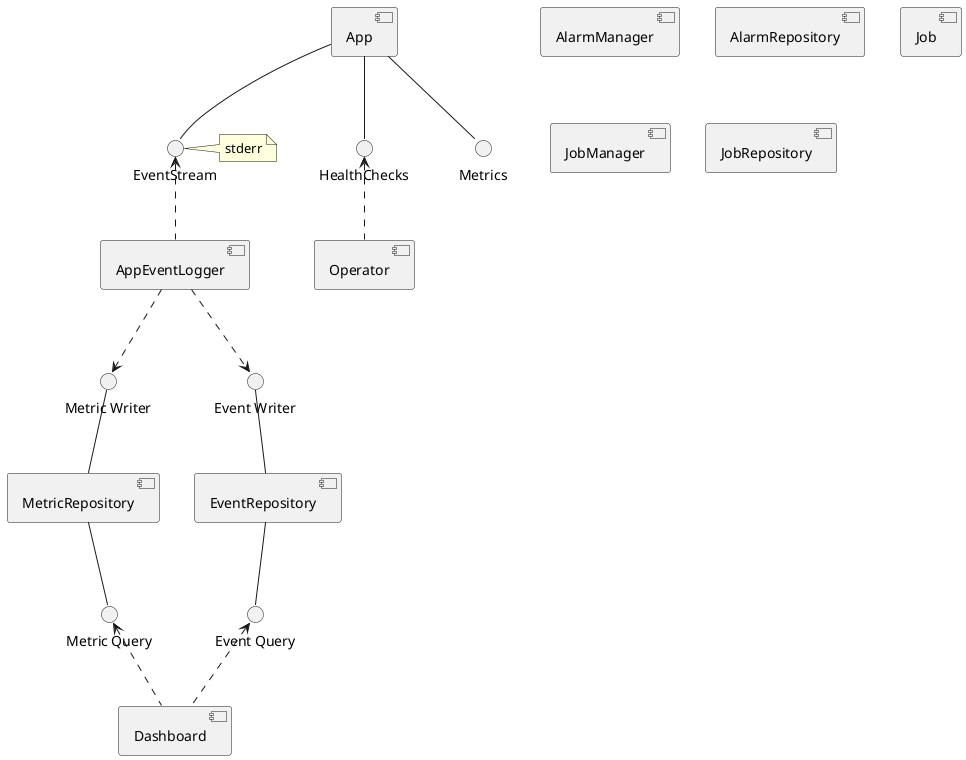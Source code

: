 @startuml

interface "Event Stream" as EventStream
interface EventStream
interface Metrics

interface "Event Writer" as EventWriter
interface "Event Query" as EventReader

interface "Metric Writer" as MetricWriter
interface "Metric Query" as MetricReader

note as EventStreamNotes
stderr
end note

EventStream .> EventStreamNotes

[App] -- EventStream
[App] -- HealthChecks
[App] -- Metrics

[Operator] .up.> HealthChecks

[AppEventLogger] .up.> EventStream
[AppEventLogger] ..> EventWriter
[AppEventLogger] ..> MetricWriter

[EventRepository] -up- EventWriter
[EventRepository] -- EventReader

[MetricRepository] -up- MetricWriter
[MetricRepository] -- MetricReader

[Dashboard] .up.> MetricReader
[Dashboard] .up.> EventReader

[AlarmManager]
[AlarmRepository]

[Job]
[JobManager]
[JobRepository]

@enduml